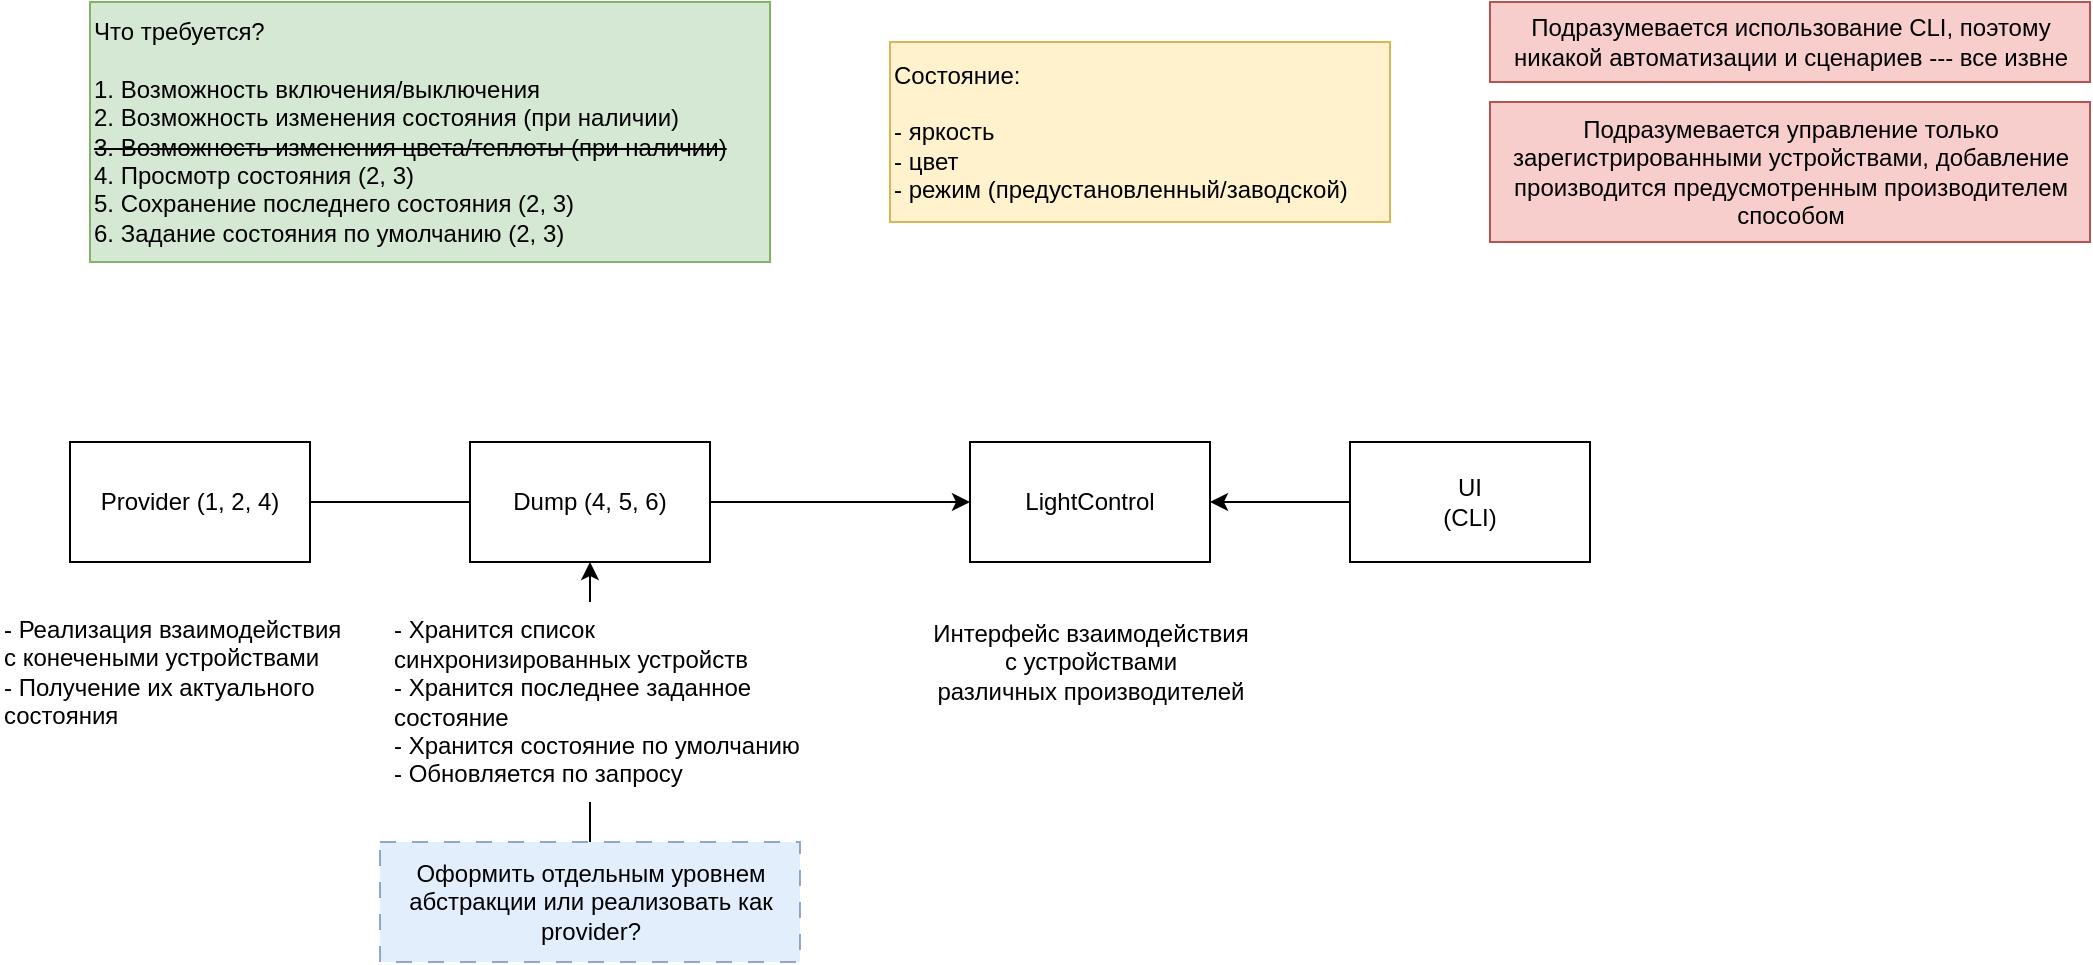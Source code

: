 <mxfile version="24.0.7" type="device" pages="2">
  <diagram id="Y3CNetd1ubb8mMbnE4d9" name="Thots">
    <mxGraphModel dx="1167" dy="708" grid="1" gridSize="10" guides="1" tooltips="1" connect="1" arrows="1" fold="1" page="0" pageScale="1" pageWidth="827" pageHeight="1169" math="0" shadow="0">
      <root>
        <mxCell id="0" />
        <mxCell id="1" parent="0" />
        <mxCell id="7m-EHroy_bR_Oe2y78SF-1" value="Что требуется?&lt;div&gt;&lt;br&gt;&lt;/div&gt;&lt;div&gt;1. Возможность включения/выключения&lt;/div&gt;&lt;div&gt;2. Возможность изменения состояния (при наличии)&lt;/div&gt;&lt;div&gt;&lt;strike&gt;3. Возможность изменения цвета/теплоты (при наличии)&lt;/strike&gt;&lt;/div&gt;&lt;div&gt;4. Просмотр состояния (2, 3)&lt;/div&gt;&lt;div&gt;5. Сохранение последнего состояния (2, 3)&lt;/div&gt;&lt;div&gt;6. Задание состояния по умолчанию (2, 3)&lt;/div&gt;" style="text;html=1;align=left;verticalAlign=middle;resizable=0;points=[];autosize=1;strokeColor=#82b366;fillColor=#d5e8d4;" vertex="1" parent="1">
          <mxGeometry x="110" y="60" width="340" height="130" as="geometry" />
        </mxCell>
        <mxCell id="7m-EHroy_bR_Oe2y78SF-6" style="edgeStyle=orthogonalEdgeStyle;rounded=0;orthogonalLoop=1;jettySize=auto;html=1;exitX=1;exitY=0.5;exitDx=0;exitDy=0;entryX=0;entryY=0.5;entryDx=0;entryDy=0;" edge="1" parent="1" source="7m-EHroy_bR_Oe2y78SF-2" target="7m-EHroy_bR_Oe2y78SF-5">
          <mxGeometry relative="1" as="geometry" />
        </mxCell>
        <mxCell id="7m-EHroy_bR_Oe2y78SF-2" value="Dump (4, 5, 6)" style="rounded=0;whiteSpace=wrap;html=1;" vertex="1" parent="1">
          <mxGeometry x="300" y="280" width="120" height="60" as="geometry" />
        </mxCell>
        <mxCell id="7m-EHroy_bR_Oe2y78SF-4" style="edgeStyle=orthogonalEdgeStyle;rounded=0;orthogonalLoop=1;jettySize=auto;html=1;exitX=1;exitY=0.5;exitDx=0;exitDy=0;entryX=0;entryY=0.5;entryDx=0;entryDy=0;endArrow=none;endFill=0;" edge="1" parent="1" source="7m-EHroy_bR_Oe2y78SF-3" target="7m-EHroy_bR_Oe2y78SF-2">
          <mxGeometry relative="1" as="geometry" />
        </mxCell>
        <mxCell id="7m-EHroy_bR_Oe2y78SF-3" value="Provider (1, 2, 4)" style="rounded=0;whiteSpace=wrap;html=1;" vertex="1" parent="1">
          <mxGeometry x="100" y="280" width="120" height="60" as="geometry" />
        </mxCell>
        <mxCell id="7m-EHroy_bR_Oe2y78SF-5" value="LightControl" style="rounded=0;whiteSpace=wrap;html=1;" vertex="1" parent="1">
          <mxGeometry x="550" y="280" width="120" height="60" as="geometry" />
        </mxCell>
        <mxCell id="7m-EHroy_bR_Oe2y78SF-8" value="Интерфейс взаимодействия&lt;div&gt;с устройствами&lt;div&gt;различных производителей&lt;/div&gt;&lt;/div&gt;" style="text;html=1;align=center;verticalAlign=middle;resizable=0;points=[];autosize=1;strokeColor=none;fillColor=default;" vertex="1" parent="1">
          <mxGeometry x="520" y="360" width="180" height="60" as="geometry" />
        </mxCell>
        <mxCell id="7m-EHroy_bR_Oe2y78SF-10" value="- Реализация взаимодействия&lt;div&gt;с конечеными устройствами&lt;/div&gt;&lt;div&gt;- Получение их актуального&lt;/div&gt;&lt;div&gt;состояния&lt;/div&gt;" style="text;html=1;align=left;verticalAlign=middle;resizable=0;points=[];autosize=1;strokeColor=none;fillColor=default;" vertex="1" parent="1">
          <mxGeometry x="65" y="360" width="190" height="70" as="geometry" />
        </mxCell>
        <mxCell id="7m-EHroy_bR_Oe2y78SF-12" style="edgeStyle=orthogonalEdgeStyle;rounded=0;orthogonalLoop=1;jettySize=auto;html=1;exitX=0;exitY=0.5;exitDx=0;exitDy=0;entryX=1;entryY=0.5;entryDx=0;entryDy=0;" edge="1" parent="1" source="7m-EHroy_bR_Oe2y78SF-11" target="7m-EHroy_bR_Oe2y78SF-5">
          <mxGeometry relative="1" as="geometry" />
        </mxCell>
        <mxCell id="7m-EHroy_bR_Oe2y78SF-11" value="UI&lt;div&gt;(CLI)&lt;/div&gt;" style="rounded=0;whiteSpace=wrap;html=1;" vertex="1" parent="1">
          <mxGeometry x="740" y="280" width="120" height="60" as="geometry" />
        </mxCell>
        <mxCell id="7m-EHroy_bR_Oe2y78SF-13" value="Состояние:&lt;div&gt;&lt;br&gt;&lt;div&gt;- яркость&lt;/div&gt;&lt;div&gt;- цвет&lt;/div&gt;&lt;div style=&quot;&quot;&gt;- режим (предустановленный/заводской)&lt;/div&gt;&lt;/div&gt;" style="text;html=1;align=left;verticalAlign=middle;resizable=0;points=[];autosize=1;strokeColor=#d6b656;fillColor=#fff2cc;" vertex="1" parent="1">
          <mxGeometry x="510" y="80" width="250" height="90" as="geometry" />
        </mxCell>
        <mxCell id="7m-EHroy_bR_Oe2y78SF-14" value="Подразумевается использование CLI, поэтому&lt;div&gt;никакой автоматизации и сценариев --- все извне&lt;/div&gt;" style="text;html=1;align=center;verticalAlign=middle;resizable=0;points=[];autosize=1;strokeColor=#b85450;fillColor=#f8cecc;" vertex="1" parent="1">
          <mxGeometry x="810" y="60" width="300" height="40" as="geometry" />
        </mxCell>
        <mxCell id="7m-EHroy_bR_Oe2y78SF-16" style="edgeStyle=orthogonalEdgeStyle;rounded=0;orthogonalLoop=1;jettySize=auto;html=1;entryX=0.5;entryY=1;entryDx=0;entryDy=0;" edge="1" parent="1" source="7m-EHroy_bR_Oe2y78SF-15" target="7m-EHroy_bR_Oe2y78SF-2">
          <mxGeometry relative="1" as="geometry" />
        </mxCell>
        <mxCell id="7m-EHroy_bR_Oe2y78SF-15" value="Оформить отдельным уровнем&lt;div&gt;абстракции или реализовать как&lt;/div&gt;&lt;div&gt;provider?&lt;/div&gt;" style="text;html=1;align=center;verticalAlign=middle;resizable=0;points=[];autosize=1;strokeColor=#6c8ebf;fillColor=#dae8fc;dashed=1;dashPattern=8 8;opacity=75;" vertex="1" parent="1">
          <mxGeometry x="255" y="480" width="210" height="60" as="geometry" />
        </mxCell>
        <mxCell id="7m-EHroy_bR_Oe2y78SF-7" value="- Хранится список&lt;div&gt;синхронизированных&amp;nbsp;&lt;span style=&quot;background-color: initial;&quot;&gt;устройств&lt;/span&gt;&lt;/div&gt;&lt;div&gt;&lt;span style=&quot;background-color: initial;&quot;&gt;- Хранится последнее заданное&lt;/span&gt;&lt;/div&gt;&lt;div&gt;&lt;span style=&quot;background-color: initial;&quot;&gt;состояние&lt;/span&gt;&lt;/div&gt;&lt;div&gt;&lt;span style=&quot;background-color: initial;&quot;&gt;- Хранится состояние по умолчанию&lt;/span&gt;&lt;/div&gt;&lt;div&gt;&lt;span style=&quot;background-color: initial;&quot;&gt;- Обновляется по запросу&lt;/span&gt;&lt;/div&gt;" style="text;html=1;align=left;verticalAlign=middle;resizable=0;points=[];autosize=1;fillColor=default;" vertex="1" parent="1">
          <mxGeometry x="260" y="360" width="230" height="100" as="geometry" />
        </mxCell>
        <mxCell id="fIkV-h5cf1gU-EVV6kM0-1" value="Подразумевается управление только&lt;div&gt;зарегистрированными устройствами, добавление&lt;/div&gt;&lt;div&gt;производится предусмотренным производителем&lt;/div&gt;&lt;div&gt;способом&lt;/div&gt;" style="text;html=1;align=center;verticalAlign=middle;resizable=0;points=[];autosize=1;strokeColor=#b85450;fillColor=#f8cecc;" vertex="1" parent="1">
          <mxGeometry x="810" y="110" width="300" height="70" as="geometry" />
        </mxCell>
      </root>
    </mxGraphModel>
  </diagram>
  <diagram name="Страница — 1" id="nFpcR0PGWX4GZ_cPVXAJ">
    <mxGraphModel dx="1967" dy="1108" grid="1" gridSize="10" guides="1" tooltips="1" connect="1" arrows="1" fold="1" page="0" pageScale="1" pageWidth="827" pageHeight="1169" math="1" shadow="0">
      <root>
        <mxCell id="0" />
        <mxCell id="1" parent="0" />
        <mxCell id="gjtUw0nAYGsslFbR5oF0-1" value="Light" style="swimlane;fontStyle=0;childLayout=stackLayout;horizontal=1;startSize=26;fillColor=none;horizontalStack=0;resizeParent=1;resizeParentMax=0;resizeLast=0;collapsible=1;marginBottom=0;whiteSpace=wrap;html=1;" vertex="1" parent="1">
          <mxGeometry x="-30" y="76" width="140" height="364" as="geometry" />
        </mxCell>
        <mxCell id="gjtUw0nAYGsslFbR5oF0-2" value="+ provider()" style="text;strokeColor=none;fillColor=none;align=left;verticalAlign=top;spacingLeft=4;spacingRight=4;overflow=hidden;rotatable=0;points=[[0,0.5],[1,0.5]];portConstraint=eastwest;whiteSpace=wrap;html=1;" vertex="1" parent="gjtUw0nAYGsslFbR5oF0-1">
          <mxGeometry y="26" width="140" height="26" as="geometry" />
        </mxCell>
        <mxCell id="gjtUw0nAYGsslFbR5oF0-11" value="+ provider_id()" style="text;strokeColor=none;fillColor=none;align=left;verticalAlign=top;spacingLeft=4;spacingRight=4;overflow=hidden;rotatable=0;points=[[0,0.5],[1,0.5]];portConstraint=eastwest;whiteSpace=wrap;html=1;" vertex="1" parent="gjtUw0nAYGsslFbR5oF0-1">
          <mxGeometry y="52" width="140" height="26" as="geometry" />
        </mxCell>
        <mxCell id="gjtUw0nAYGsslFbR5oF0-12" value="+ get_name()" style="text;strokeColor=none;fillColor=none;align=left;verticalAlign=top;spacingLeft=4;spacingRight=4;overflow=hidden;rotatable=0;points=[[0,0.5],[1,0.5]];portConstraint=eastwest;whiteSpace=wrap;html=1;" vertex="1" parent="gjtUw0nAYGsslFbR5oF0-1">
          <mxGeometry y="78" width="140" height="26" as="geometry" />
        </mxCell>
        <mxCell id="gjtUw0nAYGsslFbR5oF0-29" value="+ set_name()" style="text;strokeColor=none;fillColor=none;align=left;verticalAlign=top;spacingLeft=4;spacingRight=4;overflow=hidden;rotatable=0;points=[[0,0.5],[1,0.5]];portConstraint=eastwest;whiteSpace=wrap;html=1;" vertex="1" parent="gjtUw0nAYGsslFbR5oF0-1">
          <mxGeometry y="104" width="140" height="26" as="geometry" />
        </mxCell>
        <mxCell id="gjtUw0nAYGsslFbR5oF0-3" value="+ turn(bool)" style="text;strokeColor=none;fillColor=none;align=left;verticalAlign=top;spacingLeft=4;spacingRight=4;overflow=hidden;rotatable=0;points=[[0,0.5],[1,0.5]];portConstraint=eastwest;whiteSpace=wrap;html=1;" vertex="1" parent="gjtUw0nAYGsslFbR5oF0-1">
          <mxGeometry y="130" width="140" height="26" as="geometry" />
        </mxCell>
        <mxCell id="gjtUw0nAYGsslFbR5oF0-4" value="+ toggle()" style="text;strokeColor=none;fillColor=none;align=left;verticalAlign=top;spacingLeft=4;spacingRight=4;overflow=hidden;rotatable=0;points=[[0,0.5],[1,0.5]];portConstraint=eastwest;whiteSpace=wrap;html=1;" vertex="1" parent="gjtUw0nAYGsslFbR5oF0-1">
          <mxGeometry y="156" width="140" height="26" as="geometry" />
        </mxCell>
        <mxCell id="E7ff19HsFTlamK6dR7R7-41" value="+ is_capable()" style="text;strokeColor=none;fillColor=none;align=left;verticalAlign=top;spacingLeft=4;spacingRight=4;overflow=hidden;rotatable=0;points=[[0,0.5],[1,0.5]];portConstraint=eastwest;whiteSpace=wrap;html=1;" vertex="1" parent="gjtUw0nAYGsslFbR5oF0-1">
          <mxGeometry y="182" width="140" height="26" as="geometry" />
        </mxCell>
        <mxCell id="gjtUw0nAYGsslFbR5oF0-9" value="+ get_color()" style="text;strokeColor=none;fillColor=none;align=left;verticalAlign=top;spacingLeft=4;spacingRight=4;overflow=hidden;rotatable=0;points=[[0,0.5],[1,0.5]];portConstraint=eastwest;whiteSpace=wrap;html=1;" vertex="1" parent="gjtUw0nAYGsslFbR5oF0-1">
          <mxGeometry y="208" width="140" height="26" as="geometry" />
        </mxCell>
        <mxCell id="gjtUw0nAYGsslFbR5oF0-6" value="+ set_color()" style="text;strokeColor=none;fillColor=none;align=left;verticalAlign=top;spacingLeft=4;spacingRight=4;overflow=hidden;rotatable=0;points=[[0,0.5],[1,0.5]];portConstraint=eastwest;whiteSpace=wrap;html=1;" vertex="1" parent="gjtUw0nAYGsslFbR5oF0-1">
          <mxGeometry y="234" width="140" height="26" as="geometry" />
        </mxCell>
        <mxCell id="gjtUw0nAYGsslFbR5oF0-8" value="+ get_brightness()" style="text;strokeColor=none;fillColor=none;align=left;verticalAlign=top;spacingLeft=4;spacingRight=4;overflow=hidden;rotatable=0;points=[[0,0.5],[1,0.5]];portConstraint=eastwest;whiteSpace=wrap;html=1;" vertex="1" parent="gjtUw0nAYGsslFbR5oF0-1">
          <mxGeometry y="260" width="140" height="26" as="geometry" />
        </mxCell>
        <mxCell id="gjtUw0nAYGsslFbR5oF0-10" value="+ set_brightness()" style="text;strokeColor=none;fillColor=none;align=left;verticalAlign=top;spacingLeft=4;spacingRight=4;overflow=hidden;rotatable=0;points=[[0,0.5],[1,0.5]];portConstraint=eastwest;whiteSpace=wrap;html=1;" vertex="1" parent="gjtUw0nAYGsslFbR5oF0-1">
          <mxGeometry y="286" width="140" height="26" as="geometry" />
        </mxCell>
        <mxCell id="E7ff19HsFTlamK6dR7R7-37" value="+ get_mode()" style="text;strokeColor=none;fillColor=none;align=left;verticalAlign=top;spacingLeft=4;spacingRight=4;overflow=hidden;rotatable=0;points=[[0,0.5],[1,0.5]];portConstraint=eastwest;whiteSpace=wrap;html=1;" vertex="1" parent="gjtUw0nAYGsslFbR5oF0-1">
          <mxGeometry y="312" width="140" height="26" as="geometry" />
        </mxCell>
        <mxCell id="E7ff19HsFTlamK6dR7R7-38" value="+ set_mode()" style="text;strokeColor=none;fillColor=none;align=left;verticalAlign=top;spacingLeft=4;spacingRight=4;overflow=hidden;rotatable=0;points=[[0,0.5],[1,0.5]];portConstraint=eastwest;whiteSpace=wrap;html=1;" vertex="1" parent="gjtUw0nAYGsslFbR5oF0-1">
          <mxGeometry y="338" width="140" height="26" as="geometry" />
        </mxCell>
        <mxCell id="gjtUw0nAYGsslFbR5oF0-13" value="IColor" style="swimlane;fontStyle=0;childLayout=stackLayout;horizontal=1;startSize=26;fillColor=none;horizontalStack=0;resizeParent=1;resizeParentMax=0;resizeLast=0;collapsible=1;marginBottom=0;whiteSpace=wrap;html=1;" vertex="1" parent="1">
          <mxGeometry x="-360" y="160" width="140" height="78" as="geometry" />
        </mxCell>
        <mxCell id="gjtUw0nAYGsslFbR5oF0-26" value="+ to_rgb()" style="text;strokeColor=none;fillColor=none;align=left;verticalAlign=top;spacingLeft=4;spacingRight=4;overflow=hidden;rotatable=0;points=[[0,0.5],[1,0.5]];portConstraint=eastwest;whiteSpace=wrap;html=1;" vertex="1" parent="gjtUw0nAYGsslFbR5oF0-13">
          <mxGeometry y="26" width="140" height="26" as="geometry" />
        </mxCell>
        <mxCell id="E7ff19HsFTlamK6dR7R7-42" value="+ to_hsv()" style="text;strokeColor=none;fillColor=none;align=left;verticalAlign=top;spacingLeft=4;spacingRight=4;overflow=hidden;rotatable=0;points=[[0,0.5],[1,0.5]];portConstraint=eastwest;whiteSpace=wrap;html=1;" vertex="1" parent="gjtUw0nAYGsslFbR5oF0-13">
          <mxGeometry y="52" width="140" height="26" as="geometry" />
        </mxCell>
        <mxCell id="gjtUw0nAYGsslFbR5oF0-35" style="edgeStyle=orthogonalEdgeStyle;rounded=0;orthogonalLoop=1;jettySize=auto;html=1;exitX=0;exitY=0.5;exitDx=0;exitDy=0;endArrow=none;endFill=0;" edge="1" parent="1" source="gjtUw0nAYGsslFbR5oF0-30">
          <mxGeometry relative="1" as="geometry">
            <mxPoint x="-290" y="295.724" as="targetPoint" />
          </mxGeometry>
        </mxCell>
        <mxCell id="gjtUw0nAYGsslFbR5oF0-30" value="TemperatureColor" style="swimlane;fontStyle=0;childLayout=stackLayout;horizontal=1;startSize=26;fillColor=none;horizontalStack=0;resizeParent=1;resizeParentMax=0;resizeLast=0;collapsible=1;marginBottom=0;whiteSpace=wrap;html=1;" vertex="1" parent="1">
          <mxGeometry x="-260" y="270" width="140" height="52" as="geometry" />
        </mxCell>
        <mxCell id="gjtUw0nAYGsslFbR5oF0-34" style="edgeStyle=orthogonalEdgeStyle;rounded=0;orthogonalLoop=1;jettySize=auto;html=1;exitX=0;exitY=0.5;exitDx=0;exitDy=0;endArrow=block;endFill=0;" edge="1" parent="1" source="gjtUw0nAYGsslFbR5oF0-33" target="gjtUw0nAYGsslFbR5oF0-13">
          <mxGeometry relative="1" as="geometry" />
        </mxCell>
        <mxCell id="gjtUw0nAYGsslFbR5oF0-33" value="RGBColor" style="swimlane;fontStyle=0;childLayout=stackLayout;horizontal=1;startSize=26;fillColor=none;horizontalStack=0;resizeParent=1;resizeParentMax=0;resizeLast=0;collapsible=1;marginBottom=0;whiteSpace=wrap;html=1;" vertex="1" parent="1">
          <mxGeometry x="-260" y="340" width="140" height="52" as="geometry" />
        </mxCell>
        <mxCell id="gjtUw0nAYGsslFbR5oF0-37" style="edgeStyle=orthogonalEdgeStyle;rounded=0;orthogonalLoop=1;jettySize=auto;html=1;exitX=0;exitY=0.5;exitDx=0;exitDy=0;entryX=0.5;entryY=0;entryDx=0;entryDy=0;" edge="1" parent="1" source="gjtUw0nAYGsslFbR5oF0-9" target="gjtUw0nAYGsslFbR5oF0-13">
          <mxGeometry relative="1" as="geometry">
            <Array as="points">
              <mxPoint x="-100" y="297" />
              <mxPoint x="-100" y="130" />
              <mxPoint x="-290" y="130" />
            </Array>
          </mxGeometry>
        </mxCell>
        <mxCell id="gjtUw0nAYGsslFbR5oF0-38" value="Provider" style="swimlane;fontStyle=0;childLayout=stackLayout;horizontal=1;startSize=26;fillColor=none;horizontalStack=0;resizeParent=1;resizeParentMax=0;resizeLast=0;collapsible=1;marginBottom=0;whiteSpace=wrap;html=1;" vertex="1" parent="1">
          <mxGeometry x="350" y="210" width="140" height="156" as="geometry" />
        </mxCell>
        <mxCell id="gjtUw0nAYGsslFbR5oF0-39" value="+ name()" style="text;strokeColor=none;fillColor=none;align=left;verticalAlign=top;spacingLeft=4;spacingRight=4;overflow=hidden;rotatable=0;points=[[0,0.5],[1,0.5]];portConstraint=eastwest;whiteSpace=wrap;html=1;" vertex="1" parent="gjtUw0nAYGsslFbR5oF0-38">
          <mxGeometry y="26" width="140" height="26" as="geometry" />
        </mxCell>
        <mxCell id="gjtUw0nAYGsslFbR5oF0-41" value="+ list()" style="text;strokeColor=none;fillColor=none;align=left;verticalAlign=top;spacingLeft=4;spacingRight=4;overflow=hidden;rotatable=0;points=[[0,0.5],[1,0.5]];portConstraint=eastwest;whiteSpace=wrap;html=1;" vertex="1" parent="gjtUw0nAYGsslFbR5oF0-38">
          <mxGeometry y="52" width="140" height="26" as="geometry" />
        </mxCell>
        <mxCell id="gjtUw0nAYGsslFbR5oF0-43" value="+ get(id)" style="text;strokeColor=none;fillColor=none;align=left;verticalAlign=top;spacingLeft=4;spacingRight=4;overflow=hidden;rotatable=0;points=[[0,0.5],[1,0.5]];portConstraint=eastwest;whiteSpace=wrap;html=1;" vertex="1" parent="gjtUw0nAYGsslFbR5oF0-38">
          <mxGeometry y="78" width="140" height="26" as="geometry" />
        </mxCell>
        <mxCell id="E7ff19HsFTlamK6dR7R7-2" value="+ sync(light)" style="text;strokeColor=none;fillColor=none;align=left;verticalAlign=top;spacingLeft=4;spacingRight=4;overflow=hidden;rotatable=0;points=[[0,0.5],[1,0.5]];portConstraint=eastwest;whiteSpace=wrap;html=1;" vertex="1" parent="gjtUw0nAYGsslFbR5oF0-38">
          <mxGeometry y="104" width="140" height="26" as="geometry" />
        </mxCell>
        <mxCell id="E7ff19HsFTlamK6dR7R7-60" value="+ get_mode()" style="text;strokeColor=none;fillColor=none;align=left;verticalAlign=top;spacingLeft=4;spacingRight=4;overflow=hidden;rotatable=0;points=[[0,0.5],[1,0.5]];portConstraint=eastwest;whiteSpace=wrap;html=1;" vertex="1" parent="gjtUw0nAYGsslFbR5oF0-38">
          <mxGeometry y="130" width="140" height="26" as="geometry" />
        </mxCell>
        <mxCell id="E7ff19HsFTlamK6dR7R7-3" value="LocalRegistry" style="swimlane;fontStyle=0;childLayout=stackLayout;horizontal=1;startSize=26;fillColor=none;horizontalStack=0;resizeParent=1;resizeParentMax=0;resizeLast=0;collapsible=1;marginBottom=0;whiteSpace=wrap;html=1;" vertex="1" parent="1">
          <mxGeometry x="520" y="210" width="140" height="208" as="geometry" />
        </mxCell>
        <mxCell id="E7ff19HsFTlamK6dR7R7-4" value="+ name()" style="text;strokeColor=none;fillColor=none;align=left;verticalAlign=top;spacingLeft=4;spacingRight=4;overflow=hidden;rotatable=0;points=[[0,0.5],[1,0.5]];portConstraint=eastwest;whiteSpace=wrap;html=1;" vertex="1" parent="E7ff19HsFTlamK6dR7R7-3">
          <mxGeometry y="26" width="140" height="26" as="geometry" />
        </mxCell>
        <mxCell id="E7ff19HsFTlamK6dR7R7-5" value="+ list_default()" style="text;strokeColor=none;fillColor=none;align=left;verticalAlign=top;spacingLeft=4;spacingRight=4;overflow=hidden;rotatable=0;points=[[0,0.5],[1,0.5]];portConstraint=eastwest;whiteSpace=wrap;html=1;" vertex="1" parent="E7ff19HsFTlamK6dR7R7-3">
          <mxGeometry y="52" width="140" height="26" as="geometry" />
        </mxCell>
        <mxCell id="E7ff19HsFTlamK6dR7R7-13" value="+ list_dump()" style="text;strokeColor=none;fillColor=none;align=left;verticalAlign=top;spacingLeft=4;spacingRight=4;overflow=hidden;rotatable=0;points=[[0,0.5],[1,0.5]];portConstraint=eastwest;whiteSpace=wrap;html=1;" vertex="1" parent="E7ff19HsFTlamK6dR7R7-3">
          <mxGeometry y="78" width="140" height="26" as="geometry" />
        </mxCell>
        <mxCell id="E7ff19HsFTlamK6dR7R7-12" value="+ load_default(name)" style="text;strokeColor=none;fillColor=none;align=left;verticalAlign=top;spacingLeft=4;spacingRight=4;overflow=hidden;rotatable=0;points=[[0,0.5],[1,0.5]];portConstraint=eastwest;whiteSpace=wrap;html=1;" vertex="1" parent="E7ff19HsFTlamK6dR7R7-3">
          <mxGeometry y="104" width="140" height="26" as="geometry" />
        </mxCell>
        <mxCell id="E7ff19HsFTlamK6dR7R7-6" value="+ load_dump(name)" style="text;strokeColor=none;fillColor=none;align=left;verticalAlign=top;spacingLeft=4;spacingRight=4;overflow=hidden;rotatable=0;points=[[0,0.5],[1,0.5]];portConstraint=eastwest;whiteSpace=wrap;html=1;" vertex="1" parent="E7ff19HsFTlamK6dR7R7-3">
          <mxGeometry y="130" width="140" height="26" as="geometry" />
        </mxCell>
        <mxCell id="E7ff19HsFTlamK6dR7R7-7" value="+ dump(light)" style="text;strokeColor=none;fillColor=none;align=left;verticalAlign=top;spacingLeft=4;spacingRight=4;overflow=hidden;rotatable=0;points=[[0,0.5],[1,0.5]];portConstraint=eastwest;whiteSpace=wrap;html=1;" vertex="1" parent="E7ff19HsFTlamK6dR7R7-3">
          <mxGeometry y="156" width="140" height="26" as="geometry" />
        </mxCell>
        <mxCell id="E7ff19HsFTlamK6dR7R7-11" value="+ default(light)" style="text;strokeColor=none;fillColor=none;align=left;verticalAlign=top;spacingLeft=4;spacingRight=4;overflow=hidden;rotatable=0;points=[[0,0.5],[1,0.5]];portConstraint=eastwest;whiteSpace=wrap;html=1;" vertex="1" parent="E7ff19HsFTlamK6dR7R7-3">
          <mxGeometry y="182" width="140" height="26" as="geometry" />
        </mxCell>
        <mxCell id="E7ff19HsFTlamK6dR7R7-14" value="Mode" style="swimlane;fontStyle=0;childLayout=stackLayout;horizontal=1;startSize=26;fillColor=none;horizontalStack=0;resizeParent=1;resizeParentMax=0;resizeLast=0;collapsible=1;marginBottom=0;whiteSpace=wrap;html=1;" vertex="1" parent="1">
          <mxGeometry x="-360" y="440" width="140" height="104" as="geometry" />
        </mxCell>
        <mxCell id="E7ff19HsFTlamK6dR7R7-15" value="+ provider()" style="text;strokeColor=none;fillColor=none;align=left;verticalAlign=top;spacingLeft=4;spacingRight=4;overflow=hidden;rotatable=0;points=[[0,0.5],[1,0.5]];portConstraint=eastwest;whiteSpace=wrap;html=1;" vertex="1" parent="E7ff19HsFTlamK6dR7R7-14">
          <mxGeometry y="26" width="140" height="26" as="geometry" />
        </mxCell>
        <mxCell id="E7ff19HsFTlamK6dR7R7-16" value="+ name()" style="text;strokeColor=none;fillColor=none;align=left;verticalAlign=top;spacingLeft=4;spacingRight=4;overflow=hidden;rotatable=0;points=[[0,0.5],[1,0.5]];portConstraint=eastwest;whiteSpace=wrap;html=1;" vertex="1" parent="E7ff19HsFTlamK6dR7R7-14">
          <mxGeometry y="52" width="140" height="26" as="geometry" />
        </mxCell>
        <mxCell id="E7ff19HsFTlamK6dR7R7-17" value="+ parameters()" style="text;strokeColor=none;fillColor=none;align=left;verticalAlign=top;spacingLeft=4;spacingRight=4;overflow=hidden;rotatable=0;points=[[0,0.5],[1,0.5]];portConstraint=eastwest;whiteSpace=wrap;html=1;" vertex="1" parent="E7ff19HsFTlamK6dR7R7-14">
          <mxGeometry y="78" width="140" height="26" as="geometry" />
        </mxCell>
        <mxCell id="E7ff19HsFTlamK6dR7R7-18" value="Parameter" style="swimlane;fontStyle=0;childLayout=stackLayout;horizontal=1;startSize=26;fillColor=none;horizontalStack=0;resizeParent=1;resizeParentMax=0;resizeLast=0;collapsible=1;marginBottom=0;whiteSpace=wrap;html=1;" vertex="1" parent="1">
          <mxGeometry x="-600" y="440" width="140" height="104" as="geometry" />
        </mxCell>
        <mxCell id="E7ff19HsFTlamK6dR7R7-20" value="+ name()" style="text;strokeColor=none;fillColor=none;align=left;verticalAlign=top;spacingLeft=4;spacingRight=4;overflow=hidden;rotatable=0;points=[[0,0.5],[1,0.5]];portConstraint=eastwest;whiteSpace=wrap;html=1;" vertex="1" parent="E7ff19HsFTlamK6dR7R7-18">
          <mxGeometry y="26" width="140" height="26" as="geometry" />
        </mxCell>
        <mxCell id="E7ff19HsFTlamK6dR7R7-22" value="+ type()" style="text;strokeColor=none;fillColor=none;align=left;verticalAlign=top;spacingLeft=4;spacingRight=4;overflow=hidden;rotatable=0;points=[[0,0.5],[1,0.5]];portConstraint=eastwest;whiteSpace=wrap;html=1;" vertex="1" parent="E7ff19HsFTlamK6dR7R7-18">
          <mxGeometry y="52" width="140" height="26" as="geometry" />
        </mxCell>
        <mxCell id="E7ff19HsFTlamK6dR7R7-21" value="+ value()" style="text;strokeColor=none;fillColor=none;align=left;verticalAlign=top;spacingLeft=4;spacingRight=4;overflow=hidden;rotatable=0;points=[[0,0.5],[1,0.5]];portConstraint=eastwest;whiteSpace=wrap;html=1;" vertex="1" parent="E7ff19HsFTlamK6dR7R7-18">
          <mxGeometry y="78" width="140" height="26" as="geometry" />
        </mxCell>
        <mxCell id="E7ff19HsFTlamK6dR7R7-36" style="edgeStyle=orthogonalEdgeStyle;rounded=0;orthogonalLoop=1;jettySize=auto;html=1;exitX=0;exitY=0.5;exitDx=0;exitDy=0;strokeColor=default;align=center;verticalAlign=middle;fontFamily=Helvetica;fontSize=11;fontColor=default;labelBackgroundColor=default;endArrow=none;endFill=0;" edge="1" parent="1" source="E7ff19HsFTlamK6dR7R7-23">
          <mxGeometry relative="1" as="geometry">
            <mxPoint x="-530" y="596.286" as="targetPoint" />
          </mxGeometry>
        </mxCell>
        <mxCell id="E7ff19HsFTlamK6dR7R7-23" value="StringParameter" style="swimlane;fontStyle=0;childLayout=stackLayout;horizontal=1;startSize=26;fillColor=none;horizontalStack=0;resizeParent=1;resizeParentMax=0;resizeLast=0;collapsible=1;marginBottom=0;whiteSpace=wrap;html=1;" vertex="1" parent="1">
          <mxGeometry x="-510" y="570" width="140" height="52" as="geometry" />
        </mxCell>
        <mxCell id="E7ff19HsFTlamK6dR7R7-35" style="edgeStyle=orthogonalEdgeStyle;rounded=0;orthogonalLoop=1;jettySize=auto;html=1;exitX=0;exitY=0.5;exitDx=0;exitDy=0;strokeColor=default;align=center;verticalAlign=middle;fontFamily=Helvetica;fontSize=11;fontColor=default;labelBackgroundColor=default;endArrow=none;endFill=0;" edge="1" parent="1" source="E7ff19HsFTlamK6dR7R7-27">
          <mxGeometry relative="1" as="geometry">
            <mxPoint x="-530" y="656.286" as="targetPoint" />
          </mxGeometry>
        </mxCell>
        <mxCell id="E7ff19HsFTlamK6dR7R7-27" value="IntParameter" style="swimlane;fontStyle=0;childLayout=stackLayout;horizontal=1;startSize=26;fillColor=none;horizontalStack=0;resizeParent=1;resizeParentMax=0;resizeLast=0;collapsible=1;marginBottom=0;whiteSpace=wrap;html=1;" vertex="1" parent="1">
          <mxGeometry x="-510" y="630" width="140" height="52" as="geometry" />
        </mxCell>
        <mxCell id="E7ff19HsFTlamK6dR7R7-34" style="edgeStyle=orthogonalEdgeStyle;rounded=0;orthogonalLoop=1;jettySize=auto;html=1;exitX=0;exitY=0.5;exitDx=0;exitDy=0;endArrow=none;endFill=0;" edge="1" parent="1" source="E7ff19HsFTlamK6dR7R7-28">
          <mxGeometry relative="1" as="geometry">
            <mxPoint x="-530" y="716.286" as="targetPoint" />
          </mxGeometry>
        </mxCell>
        <mxCell id="E7ff19HsFTlamK6dR7R7-28" value="FloatParameter" style="swimlane;fontStyle=0;childLayout=stackLayout;horizontal=1;startSize=26;fillColor=none;horizontalStack=0;resizeParent=1;resizeParentMax=0;resizeLast=0;collapsible=1;marginBottom=0;whiteSpace=wrap;html=1;" vertex="1" parent="1">
          <mxGeometry x="-510" y="690" width="140" height="52" as="geometry" />
        </mxCell>
        <mxCell id="E7ff19HsFTlamK6dR7R7-33" style="edgeStyle=orthogonalEdgeStyle;rounded=0;orthogonalLoop=1;jettySize=auto;html=1;exitX=0;exitY=0.5;exitDx=0;exitDy=0;endArrow=none;endFill=0;" edge="1" parent="1" source="E7ff19HsFTlamK6dR7R7-29">
          <mxGeometry relative="1" as="geometry">
            <mxPoint x="-530" y="776.286" as="targetPoint" />
          </mxGeometry>
        </mxCell>
        <mxCell id="E7ff19HsFTlamK6dR7R7-29" value="GroupParameter" style="swimlane;fontStyle=0;childLayout=stackLayout;horizontal=1;startSize=26;fillColor=none;horizontalStack=0;resizeParent=1;resizeParentMax=0;resizeLast=0;collapsible=1;marginBottom=0;whiteSpace=wrap;html=1;" vertex="1" parent="1">
          <mxGeometry x="-510" y="750" width="140" height="52" as="geometry" />
        </mxCell>
        <mxCell id="E7ff19HsFTlamK6dR7R7-32" style="edgeStyle=orthogonalEdgeStyle;rounded=0;orthogonalLoop=1;jettySize=auto;html=1;exitX=0;exitY=0.5;exitDx=0;exitDy=0;endArrow=block;endFill=0;" edge="1" parent="1" source="E7ff19HsFTlamK6dR7R7-30" target="E7ff19HsFTlamK6dR7R7-18">
          <mxGeometry relative="1" as="geometry" />
        </mxCell>
        <mxCell id="E7ff19HsFTlamK6dR7R7-30" value="ArrayParameter" style="swimlane;fontStyle=0;childLayout=stackLayout;horizontal=1;startSize=26;fillColor=none;horizontalStack=0;resizeParent=1;resizeParentMax=0;resizeLast=0;collapsible=1;marginBottom=0;whiteSpace=wrap;html=1;" vertex="1" parent="1">
          <mxGeometry x="-510" y="810" width="140" height="52" as="geometry" />
        </mxCell>
        <mxCell id="E7ff19HsFTlamK6dR7R7-31" style="edgeStyle=orthogonalEdgeStyle;rounded=0;orthogonalLoop=1;jettySize=auto;html=1;exitX=0;exitY=0.5;exitDx=0;exitDy=0;entryX=1;entryY=0.135;entryDx=0;entryDy=0;entryPerimeter=0;" edge="1" parent="1" source="E7ff19HsFTlamK6dR7R7-17" target="E7ff19HsFTlamK6dR7R7-18">
          <mxGeometry relative="1" as="geometry" />
        </mxCell>
        <mxCell id="E7ff19HsFTlamK6dR7R7-40" style="edgeStyle=orthogonalEdgeStyle;rounded=0;orthogonalLoop=1;jettySize=auto;html=1;exitX=0;exitY=0.5;exitDx=0;exitDy=0;entryX=0.5;entryY=0;entryDx=0;entryDy=0;strokeColor=default;align=center;verticalAlign=middle;fontFamily=Helvetica;fontSize=11;fontColor=default;labelBackgroundColor=default;endArrow=classic;endFill=1;" edge="1" parent="1" source="E7ff19HsFTlamK6dR7R7-37" target="E7ff19HsFTlamK6dR7R7-14">
          <mxGeometry relative="1" as="geometry">
            <Array as="points">
              <mxPoint x="-100" y="401" />
              <mxPoint x="-100" y="410" />
              <mxPoint x="-290" y="410" />
            </Array>
          </mxGeometry>
        </mxCell>
        <mxCell id="E7ff19HsFTlamK6dR7R7-43" value="Facade" style="swimlane;fontStyle=0;childLayout=stackLayout;horizontal=1;startSize=26;fillColor=none;horizontalStack=0;resizeParent=1;resizeParentMax=0;resizeLast=0;collapsible=1;marginBottom=0;whiteSpace=wrap;html=1;" vertex="1" parent="1">
          <mxGeometry x="260" y="-340" width="140" height="52" as="geometry" />
        </mxCell>
        <mxCell id="E7ff19HsFTlamK6dR7R7-44" value="+ execute()" style="text;strokeColor=none;fillColor=none;align=left;verticalAlign=top;spacingLeft=4;spacingRight=4;overflow=hidden;rotatable=0;points=[[0,0.5],[1,0.5]];portConstraint=eastwest;whiteSpace=wrap;html=1;" vertex="1" parent="E7ff19HsFTlamK6dR7R7-43">
          <mxGeometry y="26" width="140" height="26" as="geometry" />
        </mxCell>
        <mxCell id="E7ff19HsFTlamK6dR7R7-57" value="Command" style="swimlane;fontStyle=0;childLayout=stackLayout;horizontal=1;startSize=26;fillColor=none;horizontalStack=0;resizeParent=1;resizeParentMax=0;resizeLast=0;collapsible=1;marginBottom=0;whiteSpace=wrap;html=1;" vertex="1" parent="1">
          <mxGeometry x="70" y="-340" width="140" height="52" as="geometry" />
        </mxCell>
        <mxCell id="E7ff19HsFTlamK6dR7R7-58" value="+ execute(context)" style="text;strokeColor=none;fillColor=none;align=left;verticalAlign=top;spacingLeft=4;spacingRight=4;overflow=hidden;rotatable=0;points=[[0,0.5],[1,0.5]];portConstraint=eastwest;whiteSpace=wrap;html=1;" vertex="1" parent="E7ff19HsFTlamK6dR7R7-57">
          <mxGeometry y="26" width="140" height="26" as="geometry" />
        </mxCell>
        <mxCell id="E7ff19HsFTlamK6dR7R7-59" style="edgeStyle=orthogonalEdgeStyle;rounded=0;orthogonalLoop=1;jettySize=auto;html=1;exitX=0;exitY=0.5;exitDx=0;exitDy=0;entryX=1;entryY=0.25;entryDx=0;entryDy=0;strokeColor=default;align=center;verticalAlign=middle;fontFamily=Helvetica;fontSize=11;fontColor=default;labelBackgroundColor=default;endArrow=classic;endFill=1;startArrow=diamondThin;startFill=0;" edge="1" parent="1" source="E7ff19HsFTlamK6dR7R7-44" target="E7ff19HsFTlamK6dR7R7-57">
          <mxGeometry relative="1" as="geometry" />
        </mxCell>
        <mxCell id="E7ff19HsFTlamK6dR7R7-62" value="IDumpable" style="swimlane;fontStyle=0;childLayout=stackLayout;horizontal=1;startSize=26;fillColor=none;horizontalStack=0;resizeParent=1;resizeParentMax=0;resizeLast=0;collapsible=1;marginBottom=0;whiteSpace=wrap;html=1;" vertex="1" parent="1">
          <mxGeometry x="-530" y="-50" width="140" height="78" as="geometry" />
        </mxCell>
        <mxCell id="E7ff19HsFTlamK6dR7R7-63" value="+ to_rgb()" style="text;strokeColor=none;fillColor=none;align=left;verticalAlign=top;spacingLeft=4;spacingRight=4;overflow=hidden;rotatable=0;points=[[0,0.5],[1,0.5]];portConstraint=eastwest;whiteSpace=wrap;html=1;" vertex="1" parent="E7ff19HsFTlamK6dR7R7-62">
          <mxGeometry y="26" width="140" height="26" as="geometry" />
        </mxCell>
        <mxCell id="E7ff19HsFTlamK6dR7R7-64" value="+ to_hsv()" style="text;strokeColor=none;fillColor=none;align=left;verticalAlign=top;spacingLeft=4;spacingRight=4;overflow=hidden;rotatable=0;points=[[0,0.5],[1,0.5]];portConstraint=eastwest;whiteSpace=wrap;html=1;" vertex="1" parent="E7ff19HsFTlamK6dR7R7-62">
          <mxGeometry y="52" width="140" height="26" as="geometry" />
        </mxCell>
        <mxCell id="E7ff19HsFTlamK6dR7R7-65" value="Dumper" style="swimlane;fontStyle=0;childLayout=stackLayout;horizontal=1;startSize=26;fillColor=none;horizontalStack=0;resizeParent=1;resizeParentMax=0;resizeLast=0;collapsible=1;marginBottom=0;whiteSpace=wrap;html=1;" vertex="1" parent="1">
          <mxGeometry x="-530" y="-190" width="140" height="78" as="geometry" />
        </mxCell>
        <mxCell id="E7ff19HsFTlamK6dR7R7-66" value="+ to_rgb()" style="text;strokeColor=none;fillColor=none;align=left;verticalAlign=top;spacingLeft=4;spacingRight=4;overflow=hidden;rotatable=0;points=[[0,0.5],[1,0.5]];portConstraint=eastwest;whiteSpace=wrap;html=1;" vertex="1" parent="E7ff19HsFTlamK6dR7R7-65">
          <mxGeometry y="26" width="140" height="26" as="geometry" />
        </mxCell>
        <mxCell id="E7ff19HsFTlamK6dR7R7-67" value="+ to_hsv()" style="text;strokeColor=none;fillColor=none;align=left;verticalAlign=top;spacingLeft=4;spacingRight=4;overflow=hidden;rotatable=0;points=[[0,0.5],[1,0.5]];portConstraint=eastwest;whiteSpace=wrap;html=1;" vertex="1" parent="E7ff19HsFTlamK6dR7R7-65">
          <mxGeometry y="52" width="140" height="26" as="geometry" />
        </mxCell>
      </root>
    </mxGraphModel>
  </diagram>
</mxfile>
